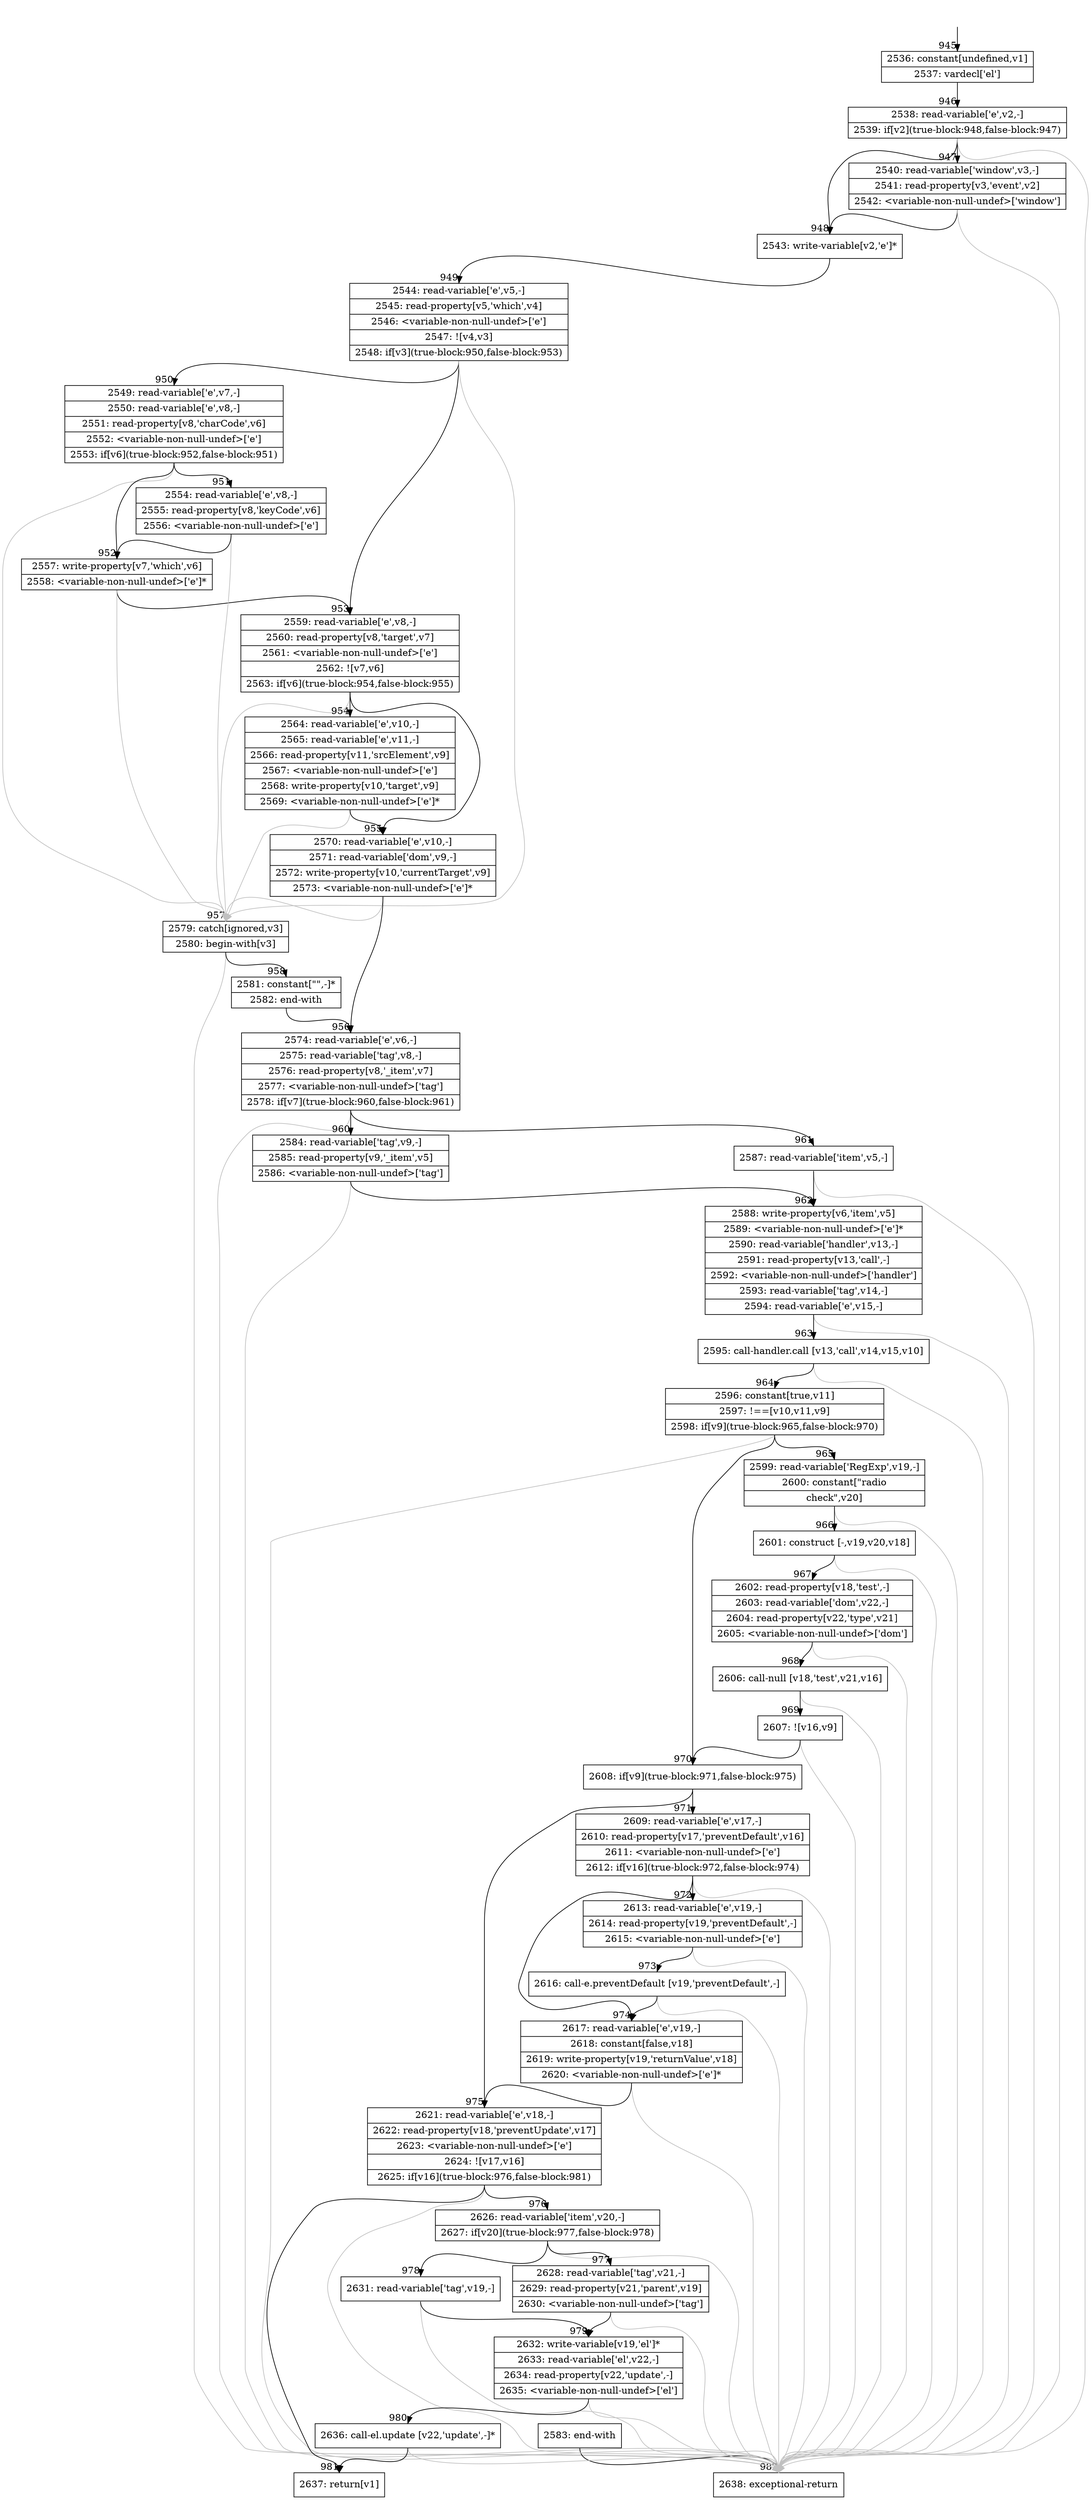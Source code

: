 digraph {
rankdir="TD"
BB_entry75[shape=none,label=""];
BB_entry75 -> BB945 [tailport=s, headport=n, headlabel="    945"]
BB945 [shape=record label="{2536: constant[undefined,v1]|2537: vardecl['el']}" ] 
BB945 -> BB946 [tailport=s, headport=n, headlabel="      946"]
BB946 [shape=record label="{2538: read-variable['e',v2,-]|2539: if[v2](true-block:948,false-block:947)}" ] 
BB946 -> BB948 [tailport=s, headport=n, headlabel="      948"]
BB946 -> BB947 [tailport=s, headport=n, headlabel="      947"]
BB946 -> BB982 [tailport=s, headport=n, color=gray, headlabel="      982"]
BB947 [shape=record label="{2540: read-variable['window',v3,-]|2541: read-property[v3,'event',v2]|2542: \<variable-non-null-undef\>['window']}" ] 
BB947 -> BB948 [tailport=s, headport=n]
BB947 -> BB982 [tailport=s, headport=n, color=gray]
BB948 [shape=record label="{2543: write-variable[v2,'e']*}" ] 
BB948 -> BB949 [tailport=s, headport=n, headlabel="      949"]
BB949 [shape=record label="{2544: read-variable['e',v5,-]|2545: read-property[v5,'which',v4]|2546: \<variable-non-null-undef\>['e']|2547: ![v4,v3]|2548: if[v3](true-block:950,false-block:953)}" ] 
BB949 -> BB950 [tailport=s, headport=n, headlabel="      950"]
BB949 -> BB953 [tailport=s, headport=n, headlabel="      953"]
BB949 -> BB957 [tailport=s, headport=n, color=gray, headlabel="      957"]
BB950 [shape=record label="{2549: read-variable['e',v7,-]|2550: read-variable['e',v8,-]|2551: read-property[v8,'charCode',v6]|2552: \<variable-non-null-undef\>['e']|2553: if[v6](true-block:952,false-block:951)}" ] 
BB950 -> BB952 [tailport=s, headport=n, headlabel="      952"]
BB950 -> BB951 [tailport=s, headport=n, headlabel="      951"]
BB950 -> BB957 [tailport=s, headport=n, color=gray]
BB951 [shape=record label="{2554: read-variable['e',v8,-]|2555: read-property[v8,'keyCode',v6]|2556: \<variable-non-null-undef\>['e']}" ] 
BB951 -> BB952 [tailport=s, headport=n]
BB951 -> BB957 [tailport=s, headport=n, color=gray]
BB952 [shape=record label="{2557: write-property[v7,'which',v6]|2558: \<variable-non-null-undef\>['e']*}" ] 
BB952 -> BB953 [tailport=s, headport=n]
BB952 -> BB957 [tailport=s, headport=n, color=gray]
BB953 [shape=record label="{2559: read-variable['e',v8,-]|2560: read-property[v8,'target',v7]|2561: \<variable-non-null-undef\>['e']|2562: ![v7,v6]|2563: if[v6](true-block:954,false-block:955)}" ] 
BB953 -> BB954 [tailport=s, headport=n, headlabel="      954"]
BB953 -> BB955 [tailport=s, headport=n, headlabel="      955"]
BB953 -> BB957 [tailport=s, headport=n, color=gray]
BB954 [shape=record label="{2564: read-variable['e',v10,-]|2565: read-variable['e',v11,-]|2566: read-property[v11,'srcElement',v9]|2567: \<variable-non-null-undef\>['e']|2568: write-property[v10,'target',v9]|2569: \<variable-non-null-undef\>['e']*}" ] 
BB954 -> BB955 [tailport=s, headport=n]
BB954 -> BB957 [tailport=s, headport=n, color=gray]
BB955 [shape=record label="{2570: read-variable['e',v10,-]|2571: read-variable['dom',v9,-]|2572: write-property[v10,'currentTarget',v9]|2573: \<variable-non-null-undef\>['e']*}" ] 
BB955 -> BB956 [tailport=s, headport=n, headlabel="      956"]
BB955 -> BB957 [tailport=s, headport=n, color=gray]
BB956 [shape=record label="{2574: read-variable['e',v6,-]|2575: read-variable['tag',v8,-]|2576: read-property[v8,'_item',v7]|2577: \<variable-non-null-undef\>['tag']|2578: if[v7](true-block:960,false-block:961)}" ] 
BB956 -> BB960 [tailport=s, headport=n, headlabel="      960"]
BB956 -> BB961 [tailport=s, headport=n, headlabel="      961"]
BB956 -> BB982 [tailport=s, headport=n, color=gray]
BB957 [shape=record label="{2579: catch[ignored,v3]|2580: begin-with[v3]}" ] 
BB957 -> BB958 [tailport=s, headport=n, headlabel="      958"]
BB957 -> BB982 [tailport=s, headport=n, color=gray]
BB958 [shape=record label="{2581: constant[\"\",-]*|2582: end-with}" ] 
BB958 -> BB956 [tailport=s, headport=n]
BB959 [shape=record label="{2583: end-with}" ] 
BB959 -> BB982 [tailport=s, headport=n]
BB960 [shape=record label="{2584: read-variable['tag',v9,-]|2585: read-property[v9,'_item',v5]|2586: \<variable-non-null-undef\>['tag']}" ] 
BB960 -> BB962 [tailport=s, headport=n, headlabel="      962"]
BB960 -> BB982 [tailport=s, headport=n, color=gray]
BB961 [shape=record label="{2587: read-variable['item',v5,-]}" ] 
BB961 -> BB962 [tailport=s, headport=n]
BB961 -> BB982 [tailport=s, headport=n, color=gray]
BB962 [shape=record label="{2588: write-property[v6,'item',v5]|2589: \<variable-non-null-undef\>['e']*|2590: read-variable['handler',v13,-]|2591: read-property[v13,'call',-]|2592: \<variable-non-null-undef\>['handler']|2593: read-variable['tag',v14,-]|2594: read-variable['e',v15,-]}" ] 
BB962 -> BB963 [tailport=s, headport=n, headlabel="      963"]
BB962 -> BB982 [tailport=s, headport=n, color=gray]
BB963 [shape=record label="{2595: call-handler.call [v13,'call',v14,v15,v10]}" ] 
BB963 -> BB964 [tailport=s, headport=n, headlabel="      964"]
BB963 -> BB982 [tailport=s, headport=n, color=gray]
BB964 [shape=record label="{2596: constant[true,v11]|2597: !==[v10,v11,v9]|2598: if[v9](true-block:965,false-block:970)}" ] 
BB964 -> BB970 [tailport=s, headport=n, headlabel="      970"]
BB964 -> BB965 [tailport=s, headport=n, headlabel="      965"]
BB964 -> BB982 [tailport=s, headport=n, color=gray]
BB965 [shape=record label="{2599: read-variable['RegExp',v19,-]|2600: constant[\"radio|check\",v20]}" ] 
BB965 -> BB966 [tailport=s, headport=n, headlabel="      966"]
BB965 -> BB982 [tailport=s, headport=n, color=gray]
BB966 [shape=record label="{2601: construct [-,v19,v20,v18]}" ] 
BB966 -> BB967 [tailport=s, headport=n, headlabel="      967"]
BB966 -> BB982 [tailport=s, headport=n, color=gray]
BB967 [shape=record label="{2602: read-property[v18,'test',-]|2603: read-variable['dom',v22,-]|2604: read-property[v22,'type',v21]|2605: \<variable-non-null-undef\>['dom']}" ] 
BB967 -> BB968 [tailport=s, headport=n, headlabel="      968"]
BB967 -> BB982 [tailport=s, headport=n, color=gray]
BB968 [shape=record label="{2606: call-null [v18,'test',v21,v16]}" ] 
BB968 -> BB969 [tailport=s, headport=n, headlabel="      969"]
BB968 -> BB982 [tailport=s, headport=n, color=gray]
BB969 [shape=record label="{2607: ![v16,v9]}" ] 
BB969 -> BB970 [tailport=s, headport=n]
BB969 -> BB982 [tailport=s, headport=n, color=gray]
BB970 [shape=record label="{2608: if[v9](true-block:971,false-block:975)}" ] 
BB970 -> BB971 [tailport=s, headport=n, headlabel="      971"]
BB970 -> BB975 [tailport=s, headport=n, headlabel="      975"]
BB971 [shape=record label="{2609: read-variable['e',v17,-]|2610: read-property[v17,'preventDefault',v16]|2611: \<variable-non-null-undef\>['e']|2612: if[v16](true-block:972,false-block:974)}" ] 
BB971 -> BB974 [tailport=s, headport=n, headlabel="      974"]
BB971 -> BB972 [tailport=s, headport=n, headlabel="      972"]
BB971 -> BB982 [tailport=s, headport=n, color=gray]
BB972 [shape=record label="{2613: read-variable['e',v19,-]|2614: read-property[v19,'preventDefault',-]|2615: \<variable-non-null-undef\>['e']}" ] 
BB972 -> BB973 [tailport=s, headport=n, headlabel="      973"]
BB972 -> BB982 [tailport=s, headport=n, color=gray]
BB973 [shape=record label="{2616: call-e.preventDefault [v19,'preventDefault',-]}" ] 
BB973 -> BB974 [tailport=s, headport=n]
BB973 -> BB982 [tailport=s, headport=n, color=gray]
BB974 [shape=record label="{2617: read-variable['e',v19,-]|2618: constant[false,v18]|2619: write-property[v19,'returnValue',v18]|2620: \<variable-non-null-undef\>['e']*}" ] 
BB974 -> BB975 [tailport=s, headport=n]
BB974 -> BB982 [tailport=s, headport=n, color=gray]
BB975 [shape=record label="{2621: read-variable['e',v18,-]|2622: read-property[v18,'preventUpdate',v17]|2623: \<variable-non-null-undef\>['e']|2624: ![v17,v16]|2625: if[v16](true-block:976,false-block:981)}" ] 
BB975 -> BB976 [tailport=s, headport=n, headlabel="      976"]
BB975 -> BB981 [tailport=s, headport=n, headlabel="      981"]
BB975 -> BB982 [tailport=s, headport=n, color=gray]
BB976 [shape=record label="{2626: read-variable['item',v20,-]|2627: if[v20](true-block:977,false-block:978)}" ] 
BB976 -> BB977 [tailport=s, headport=n, headlabel="      977"]
BB976 -> BB978 [tailport=s, headport=n, headlabel="      978"]
BB976 -> BB982 [tailport=s, headport=n, color=gray]
BB977 [shape=record label="{2628: read-variable['tag',v21,-]|2629: read-property[v21,'parent',v19]|2630: \<variable-non-null-undef\>['tag']}" ] 
BB977 -> BB979 [tailport=s, headport=n, headlabel="      979"]
BB977 -> BB982 [tailport=s, headport=n, color=gray]
BB978 [shape=record label="{2631: read-variable['tag',v19,-]}" ] 
BB978 -> BB979 [tailport=s, headport=n]
BB978 -> BB982 [tailport=s, headport=n, color=gray]
BB979 [shape=record label="{2632: write-variable[v19,'el']*|2633: read-variable['el',v22,-]|2634: read-property[v22,'update',-]|2635: \<variable-non-null-undef\>['el']}" ] 
BB979 -> BB980 [tailport=s, headport=n, headlabel="      980"]
BB979 -> BB982 [tailport=s, headport=n, color=gray]
BB980 [shape=record label="{2636: call-el.update [v22,'update',-]*}" ] 
BB980 -> BB981 [tailport=s, headport=n]
BB980 -> BB982 [tailport=s, headport=n, color=gray]
BB981 [shape=record label="{2637: return[v1]}" ] 
BB982 [shape=record label="{2638: exceptional-return}" ] 
//#$~ 854
}
